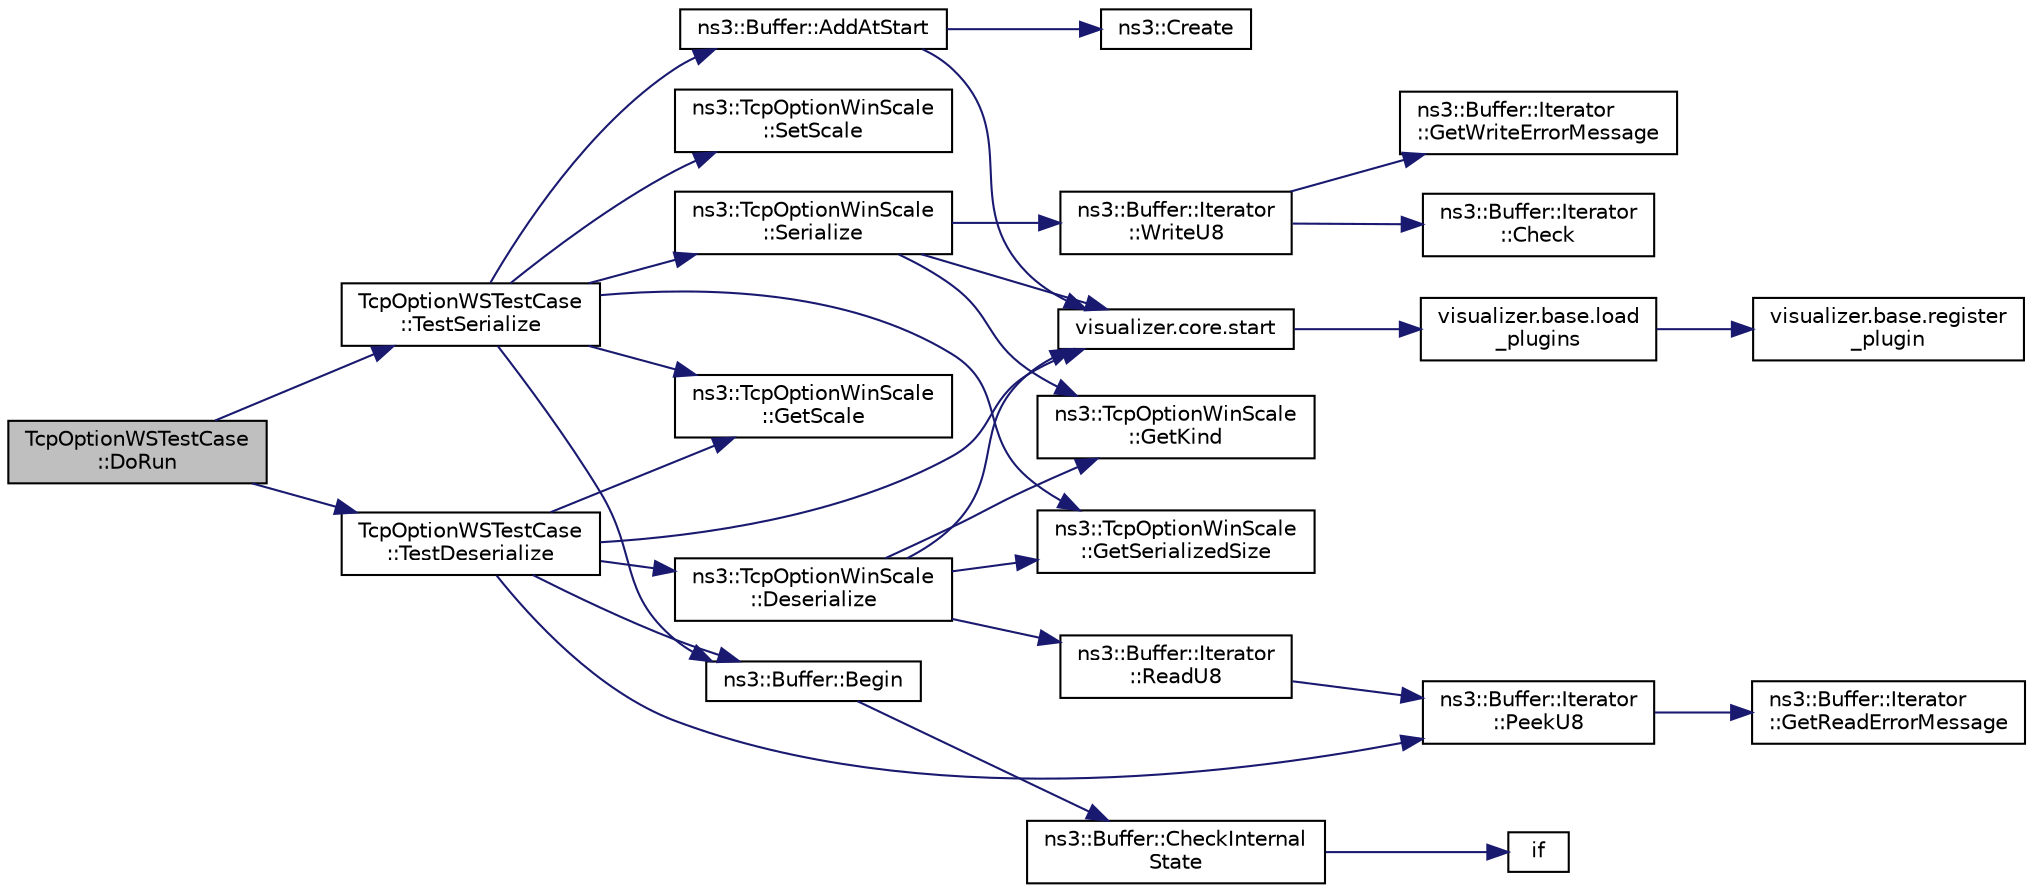 digraph "TcpOptionWSTestCase::DoRun"
{
  edge [fontname="Helvetica",fontsize="10",labelfontname="Helvetica",labelfontsize="10"];
  node [fontname="Helvetica",fontsize="10",shape=record];
  rankdir="LR";
  Node1 [label="TcpOptionWSTestCase\l::DoRun",height=0.2,width=0.4,color="black", fillcolor="grey75", style="filled", fontcolor="black"];
  Node1 -> Node2 [color="midnightblue",fontsize="10",style="solid"];
  Node2 [label="TcpOptionWSTestCase\l::TestSerialize",height=0.2,width=0.4,color="black", fillcolor="white", style="filled",URL="$dc/dd4/classTcpOptionWSTestCase.html#a01e4f68295082d8a146f561a6c727d45",tooltip="Serialization test. "];
  Node2 -> Node3 [color="midnightblue",fontsize="10",style="solid"];
  Node3 [label="ns3::TcpOptionWinScale\l::SetScale",height=0.2,width=0.4,color="black", fillcolor="white", style="filled",URL="$d6/df9/classns3_1_1TcpOptionWinScale.html#a726c4215fdc53f31584bee662c9d39b0",tooltip="Set the scale option. "];
  Node2 -> Node4 [color="midnightblue",fontsize="10",style="solid"];
  Node4 [label="ns3::TcpOptionWinScale\l::GetScale",height=0.2,width=0.4,color="black", fillcolor="white", style="filled",URL="$d6/df9/classns3_1_1TcpOptionWinScale.html#a53c0df5957a2497da716830f6e190b8e",tooltip="Get the scale value (uint8_t) "];
  Node2 -> Node5 [color="midnightblue",fontsize="10",style="solid"];
  Node5 [label="ns3::Buffer::AddAtStart",height=0.2,width=0.4,color="black", fillcolor="white", style="filled",URL="$da/d85/classns3_1_1Buffer.html#a8abd8164c3671d3dadc98fc66fade7b1"];
  Node5 -> Node6 [color="midnightblue",fontsize="10",style="solid"];
  Node6 [label="visualizer.core.start",height=0.2,width=0.4,color="black", fillcolor="white", style="filled",URL="$df/d6c/namespacevisualizer_1_1core.html#a2a35e5d8a34af358b508dac8635754e0"];
  Node6 -> Node7 [color="midnightblue",fontsize="10",style="solid"];
  Node7 [label="visualizer.base.load\l_plugins",height=0.2,width=0.4,color="black", fillcolor="white", style="filled",URL="$d4/d39/namespacevisualizer_1_1base.html#ad171497a5ff1afe0a73bedaebf35448f"];
  Node7 -> Node8 [color="midnightblue",fontsize="10",style="solid"];
  Node8 [label="visualizer.base.register\l_plugin",height=0.2,width=0.4,color="black", fillcolor="white", style="filled",URL="$d4/d39/namespacevisualizer_1_1base.html#a6b0ffcff1e17ec4027496f50177e5b9e"];
  Node5 -> Node9 [color="midnightblue",fontsize="10",style="solid"];
  Node9 [label="ns3::Create",height=0.2,width=0.4,color="black", fillcolor="white", style="filled",URL="$d2/df2/group__ptr.html#ga0406dd2d929ceac05ce39d4579fa3e4b"];
  Node2 -> Node10 [color="midnightblue",fontsize="10",style="solid"];
  Node10 [label="ns3::TcpOptionWinScale\l::GetSerializedSize",height=0.2,width=0.4,color="black", fillcolor="white", style="filled",URL="$d6/df9/classns3_1_1TcpOptionWinScale.html#a4d4282ca4e8c29926b7ab2802bb6a13a",tooltip="Returns number of bytes required for Option serialization. "];
  Node2 -> Node11 [color="midnightblue",fontsize="10",style="solid"];
  Node11 [label="ns3::TcpOptionWinScale\l::Serialize",height=0.2,width=0.4,color="black", fillcolor="white", style="filled",URL="$d6/df9/classns3_1_1TcpOptionWinScale.html#ac0cc4f3dfef1d0d7e03725fc83acd3b0",tooltip="Serialize the Option to a buffer iterator. "];
  Node11 -> Node6 [color="midnightblue",fontsize="10",style="solid"];
  Node11 -> Node12 [color="midnightblue",fontsize="10",style="solid"];
  Node12 [label="ns3::Buffer::Iterator\l::WriteU8",height=0.2,width=0.4,color="black", fillcolor="white", style="filled",URL="$d0/daf/classns3_1_1Buffer_1_1Iterator.html#a3c7bacca6cbb821c9d14fa4626b7ae16"];
  Node12 -> Node13 [color="midnightblue",fontsize="10",style="solid"];
  Node13 [label="ns3::Buffer::Iterator\l::Check",height=0.2,width=0.4,color="black", fillcolor="white", style="filled",URL="$d0/daf/classns3_1_1Buffer_1_1Iterator.html#af8d294593fd36e8b55124bdfba3d0152"];
  Node12 -> Node14 [color="midnightblue",fontsize="10",style="solid"];
  Node14 [label="ns3::Buffer::Iterator\l::GetWriteErrorMessage",height=0.2,width=0.4,color="black", fillcolor="white", style="filled",URL="$d0/daf/classns3_1_1Buffer_1_1Iterator.html#ae37b790336264f34d65971231c3ed1f1",tooltip="Returns an appropriate message indicating a write error. "];
  Node11 -> Node15 [color="midnightblue",fontsize="10",style="solid"];
  Node15 [label="ns3::TcpOptionWinScale\l::GetKind",height=0.2,width=0.4,color="black", fillcolor="white", style="filled",URL="$d6/df9/classns3_1_1TcpOptionWinScale.html#a371648fffabfc6ec6fd365bdc9ef1629",tooltip="Get the `kind&#39; (as in {793}) of this option. "];
  Node2 -> Node16 [color="midnightblue",fontsize="10",style="solid"];
  Node16 [label="ns3::Buffer::Begin",height=0.2,width=0.4,color="black", fillcolor="white", style="filled",URL="$da/d85/classns3_1_1Buffer.html#a893d4bf50df13e730b6cd0fda91b967f"];
  Node16 -> Node17 [color="midnightblue",fontsize="10",style="solid"];
  Node17 [label="ns3::Buffer::CheckInternal\lState",height=0.2,width=0.4,color="black", fillcolor="white", style="filled",URL="$da/d85/classns3_1_1Buffer.html#a6202ce7f1ecc1fc7a14cc13017375d14",tooltip="Checks the internal buffer structures consistency. "];
  Node17 -> Node18 [color="midnightblue",fontsize="10",style="solid"];
  Node18 [label="if",height=0.2,width=0.4,color="black", fillcolor="white", style="filled",URL="$d8/d0e/loss__ITU1238_8m.html#a419d895abe1313c35fa353c93802647e"];
  Node1 -> Node19 [color="midnightblue",fontsize="10",style="solid"];
  Node19 [label="TcpOptionWSTestCase\l::TestDeserialize",height=0.2,width=0.4,color="black", fillcolor="white", style="filled",URL="$dc/dd4/classTcpOptionWSTestCase.html#a345cb1defb9412d11084af2c99bd32e9",tooltip="Deserialization test. "];
  Node19 -> Node6 [color="midnightblue",fontsize="10",style="solid"];
  Node19 -> Node16 [color="midnightblue",fontsize="10",style="solid"];
  Node19 -> Node20 [color="midnightblue",fontsize="10",style="solid"];
  Node20 [label="ns3::Buffer::Iterator\l::PeekU8",height=0.2,width=0.4,color="black", fillcolor="white", style="filled",URL="$d0/daf/classns3_1_1Buffer_1_1Iterator.html#aeba1e13bebc9775be31e37baf9e75a73"];
  Node20 -> Node21 [color="midnightblue",fontsize="10",style="solid"];
  Node21 [label="ns3::Buffer::Iterator\l::GetReadErrorMessage",height=0.2,width=0.4,color="black", fillcolor="white", style="filled",URL="$d0/daf/classns3_1_1Buffer_1_1Iterator.html#af1bb2180c525be17ffc4cf46ee5f9291",tooltip="Returns an appropriate message indicating a read error. "];
  Node19 -> Node22 [color="midnightblue",fontsize="10",style="solid"];
  Node22 [label="ns3::TcpOptionWinScale\l::Deserialize",height=0.2,width=0.4,color="black", fillcolor="white", style="filled",URL="$d6/df9/classns3_1_1TcpOptionWinScale.html#a9148d24a4497a28e1b99d2946ca56421",tooltip="Deserialize the Option from a buffer iterator. "];
  Node22 -> Node6 [color="midnightblue",fontsize="10",style="solid"];
  Node22 -> Node23 [color="midnightblue",fontsize="10",style="solid"];
  Node23 [label="ns3::Buffer::Iterator\l::ReadU8",height=0.2,width=0.4,color="black", fillcolor="white", style="filled",URL="$d0/daf/classns3_1_1Buffer_1_1Iterator.html#a7d7d5299e27ecf41aef37e315984ad5a"];
  Node23 -> Node20 [color="midnightblue",fontsize="10",style="solid"];
  Node22 -> Node15 [color="midnightblue",fontsize="10",style="solid"];
  Node22 -> Node10 [color="midnightblue",fontsize="10",style="solid"];
  Node19 -> Node4 [color="midnightblue",fontsize="10",style="solid"];
}
